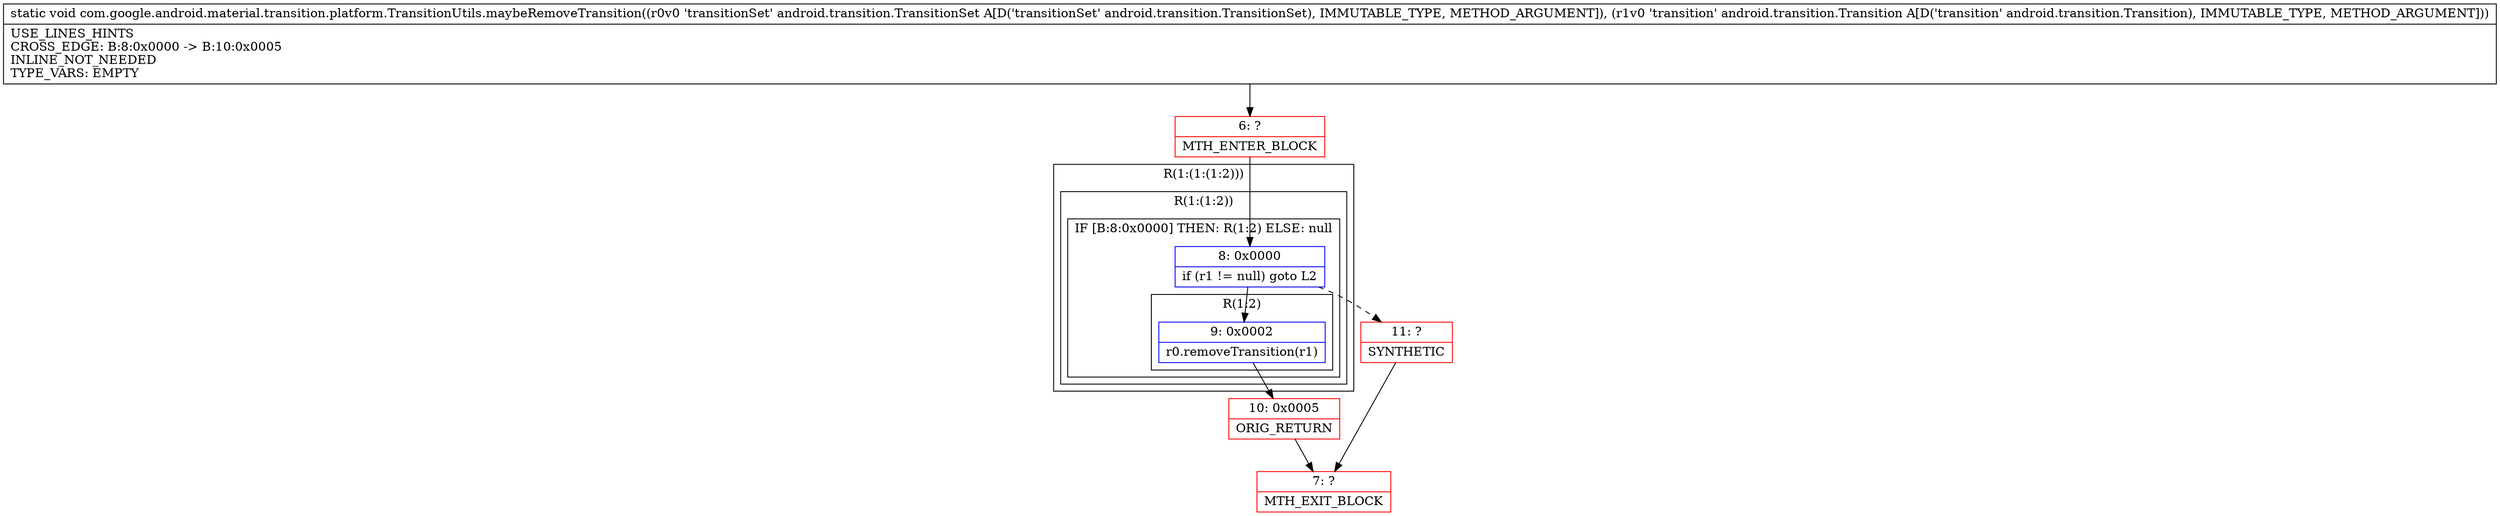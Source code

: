 digraph "CFG forcom.google.android.material.transition.platform.TransitionUtils.maybeRemoveTransition(Landroid\/transition\/TransitionSet;Landroid\/transition\/Transition;)V" {
subgraph cluster_Region_350104862 {
label = "R(1:(1:(1:2)))";
node [shape=record,color=blue];
subgraph cluster_Region_1654448314 {
label = "R(1:(1:2))";
node [shape=record,color=blue];
subgraph cluster_IfRegion_1948267810 {
label = "IF [B:8:0x0000] THEN: R(1:2) ELSE: null";
node [shape=record,color=blue];
Node_8 [shape=record,label="{8\:\ 0x0000|if (r1 != null) goto L2\l}"];
subgraph cluster_Region_621863830 {
label = "R(1:2)";
node [shape=record,color=blue];
Node_9 [shape=record,label="{9\:\ 0x0002|r0.removeTransition(r1)\l}"];
}
}
}
}
Node_6 [shape=record,color=red,label="{6\:\ ?|MTH_ENTER_BLOCK\l}"];
Node_10 [shape=record,color=red,label="{10\:\ 0x0005|ORIG_RETURN\l}"];
Node_7 [shape=record,color=red,label="{7\:\ ?|MTH_EXIT_BLOCK\l}"];
Node_11 [shape=record,color=red,label="{11\:\ ?|SYNTHETIC\l}"];
MethodNode[shape=record,label="{static void com.google.android.material.transition.platform.TransitionUtils.maybeRemoveTransition((r0v0 'transitionSet' android.transition.TransitionSet A[D('transitionSet' android.transition.TransitionSet), IMMUTABLE_TYPE, METHOD_ARGUMENT]), (r1v0 'transition' android.transition.Transition A[D('transition' android.transition.Transition), IMMUTABLE_TYPE, METHOD_ARGUMENT]))  | USE_LINES_HINTS\lCROSS_EDGE: B:8:0x0000 \-\> B:10:0x0005\lINLINE_NOT_NEEDED\lTYPE_VARS: EMPTY\l}"];
MethodNode -> Node_6;Node_8 -> Node_9;
Node_8 -> Node_11[style=dashed];
Node_9 -> Node_10;
Node_6 -> Node_8;
Node_10 -> Node_7;
Node_11 -> Node_7;
}

